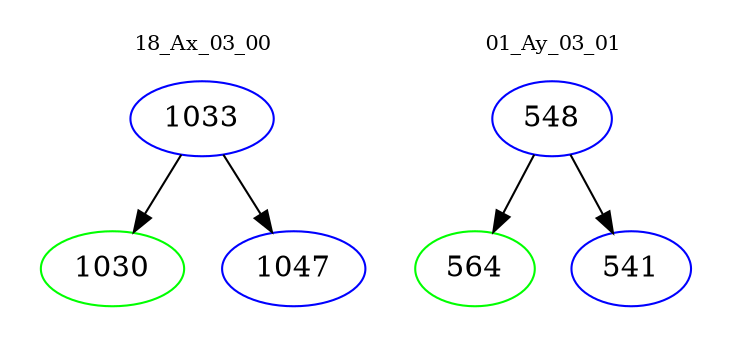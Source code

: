 digraph{
subgraph cluster_0 {
color = white
label = "18_Ax_03_00";
fontsize=10;
T0_1033 [label="1033", color="blue"]
T0_1033 -> T0_1030 [color="black"]
T0_1030 [label="1030", color="green"]
T0_1033 -> T0_1047 [color="black"]
T0_1047 [label="1047", color="blue"]
}
subgraph cluster_1 {
color = white
label = "01_Ay_03_01";
fontsize=10;
T1_548 [label="548", color="blue"]
T1_548 -> T1_564 [color="black"]
T1_564 [label="564", color="green"]
T1_548 -> T1_541 [color="black"]
T1_541 [label="541", color="blue"]
}
}
